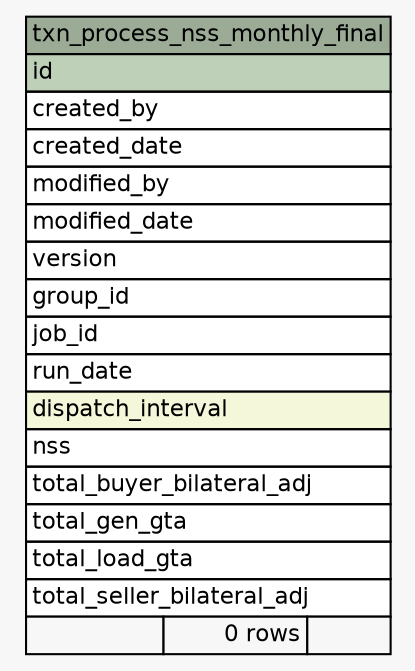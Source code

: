 // dot 2.36.0 on Mac OS X 10.12.5
// SchemaSpy rev 590
digraph "txn_process_nss_monthly_final" {
  graph [
    rankdir="RL"
    bgcolor="#f7f7f7"
    nodesep="0.18"
    ranksep="0.46"
    fontname="Helvetica"
    fontsize="11"
  ];
  node [
    fontname="Helvetica"
    fontsize="11"
    shape="plaintext"
  ];
  edge [
    arrowsize="0.8"
  ];
  "txn_process_nss_monthly_final" [
    label=<
    <TABLE BORDER="0" CELLBORDER="1" CELLSPACING="0" BGCOLOR="#ffffff">
      <TR><TD COLSPAN="3" BGCOLOR="#9bab96" ALIGN="CENTER">txn_process_nss_monthly_final</TD></TR>
      <TR><TD PORT="id" COLSPAN="3" BGCOLOR="#bed1b8" ALIGN="LEFT">id</TD></TR>
      <TR><TD PORT="created_by" COLSPAN="3" ALIGN="LEFT">created_by</TD></TR>
      <TR><TD PORT="created_date" COLSPAN="3" ALIGN="LEFT">created_date</TD></TR>
      <TR><TD PORT="modified_by" COLSPAN="3" ALIGN="LEFT">modified_by</TD></TR>
      <TR><TD PORT="modified_date" COLSPAN="3" ALIGN="LEFT">modified_date</TD></TR>
      <TR><TD PORT="version" COLSPAN="3" ALIGN="LEFT">version</TD></TR>
      <TR><TD PORT="group_id" COLSPAN="3" ALIGN="LEFT">group_id</TD></TR>
      <TR><TD PORT="job_id" COLSPAN="3" ALIGN="LEFT">job_id</TD></TR>
      <TR><TD PORT="run_date" COLSPAN="3" ALIGN="LEFT">run_date</TD></TR>
      <TR><TD PORT="dispatch_interval" COLSPAN="3" BGCOLOR="#f4f7da" ALIGN="LEFT">dispatch_interval</TD></TR>
      <TR><TD PORT="nss" COLSPAN="3" ALIGN="LEFT">nss</TD></TR>
      <TR><TD PORT="total_buyer_bilateral_adj" COLSPAN="3" ALIGN="LEFT">total_buyer_bilateral_adj</TD></TR>
      <TR><TD PORT="total_gen_gta" COLSPAN="3" ALIGN="LEFT">total_gen_gta</TD></TR>
      <TR><TD PORT="total_load_gta" COLSPAN="3" ALIGN="LEFT">total_load_gta</TD></TR>
      <TR><TD PORT="total_seller_bilateral_adj" COLSPAN="3" ALIGN="LEFT">total_seller_bilateral_adj</TD></TR>
      <TR><TD ALIGN="LEFT" BGCOLOR="#f7f7f7">  </TD><TD ALIGN="RIGHT" BGCOLOR="#f7f7f7">0 rows</TD><TD ALIGN="RIGHT" BGCOLOR="#f7f7f7">  </TD></TR>
    </TABLE>>
    URL="tables/txn_process_nss_monthly_final.html"
    tooltip="txn_process_nss_monthly_final"
  ];
}

